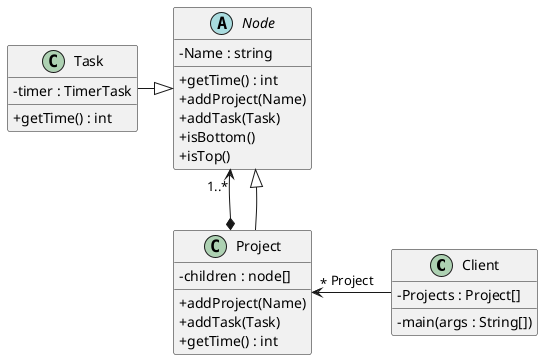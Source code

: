@startuml

skinparam classAttributeIconSize 0

class Client {
    - Projects : Project[]
    - main(args : String[])
}

Abstract Node{
    - Name : string
    + getTime() : int
    + addProject(Name)
    + addTask(Task)
    + isBottom()
    + isTop()
}

class Project {
    - children : node[]
    + addProject(Name)
    + addTask(Task)
    + getTime() : int
}

class Task {
    - timer : TimerTask
    + getTime() : int
}


Project *-up-> "1..*" Node
Client -left-> "*" Project: Project
Task -right-|> Node
Project -up-|> Node

@enduml 